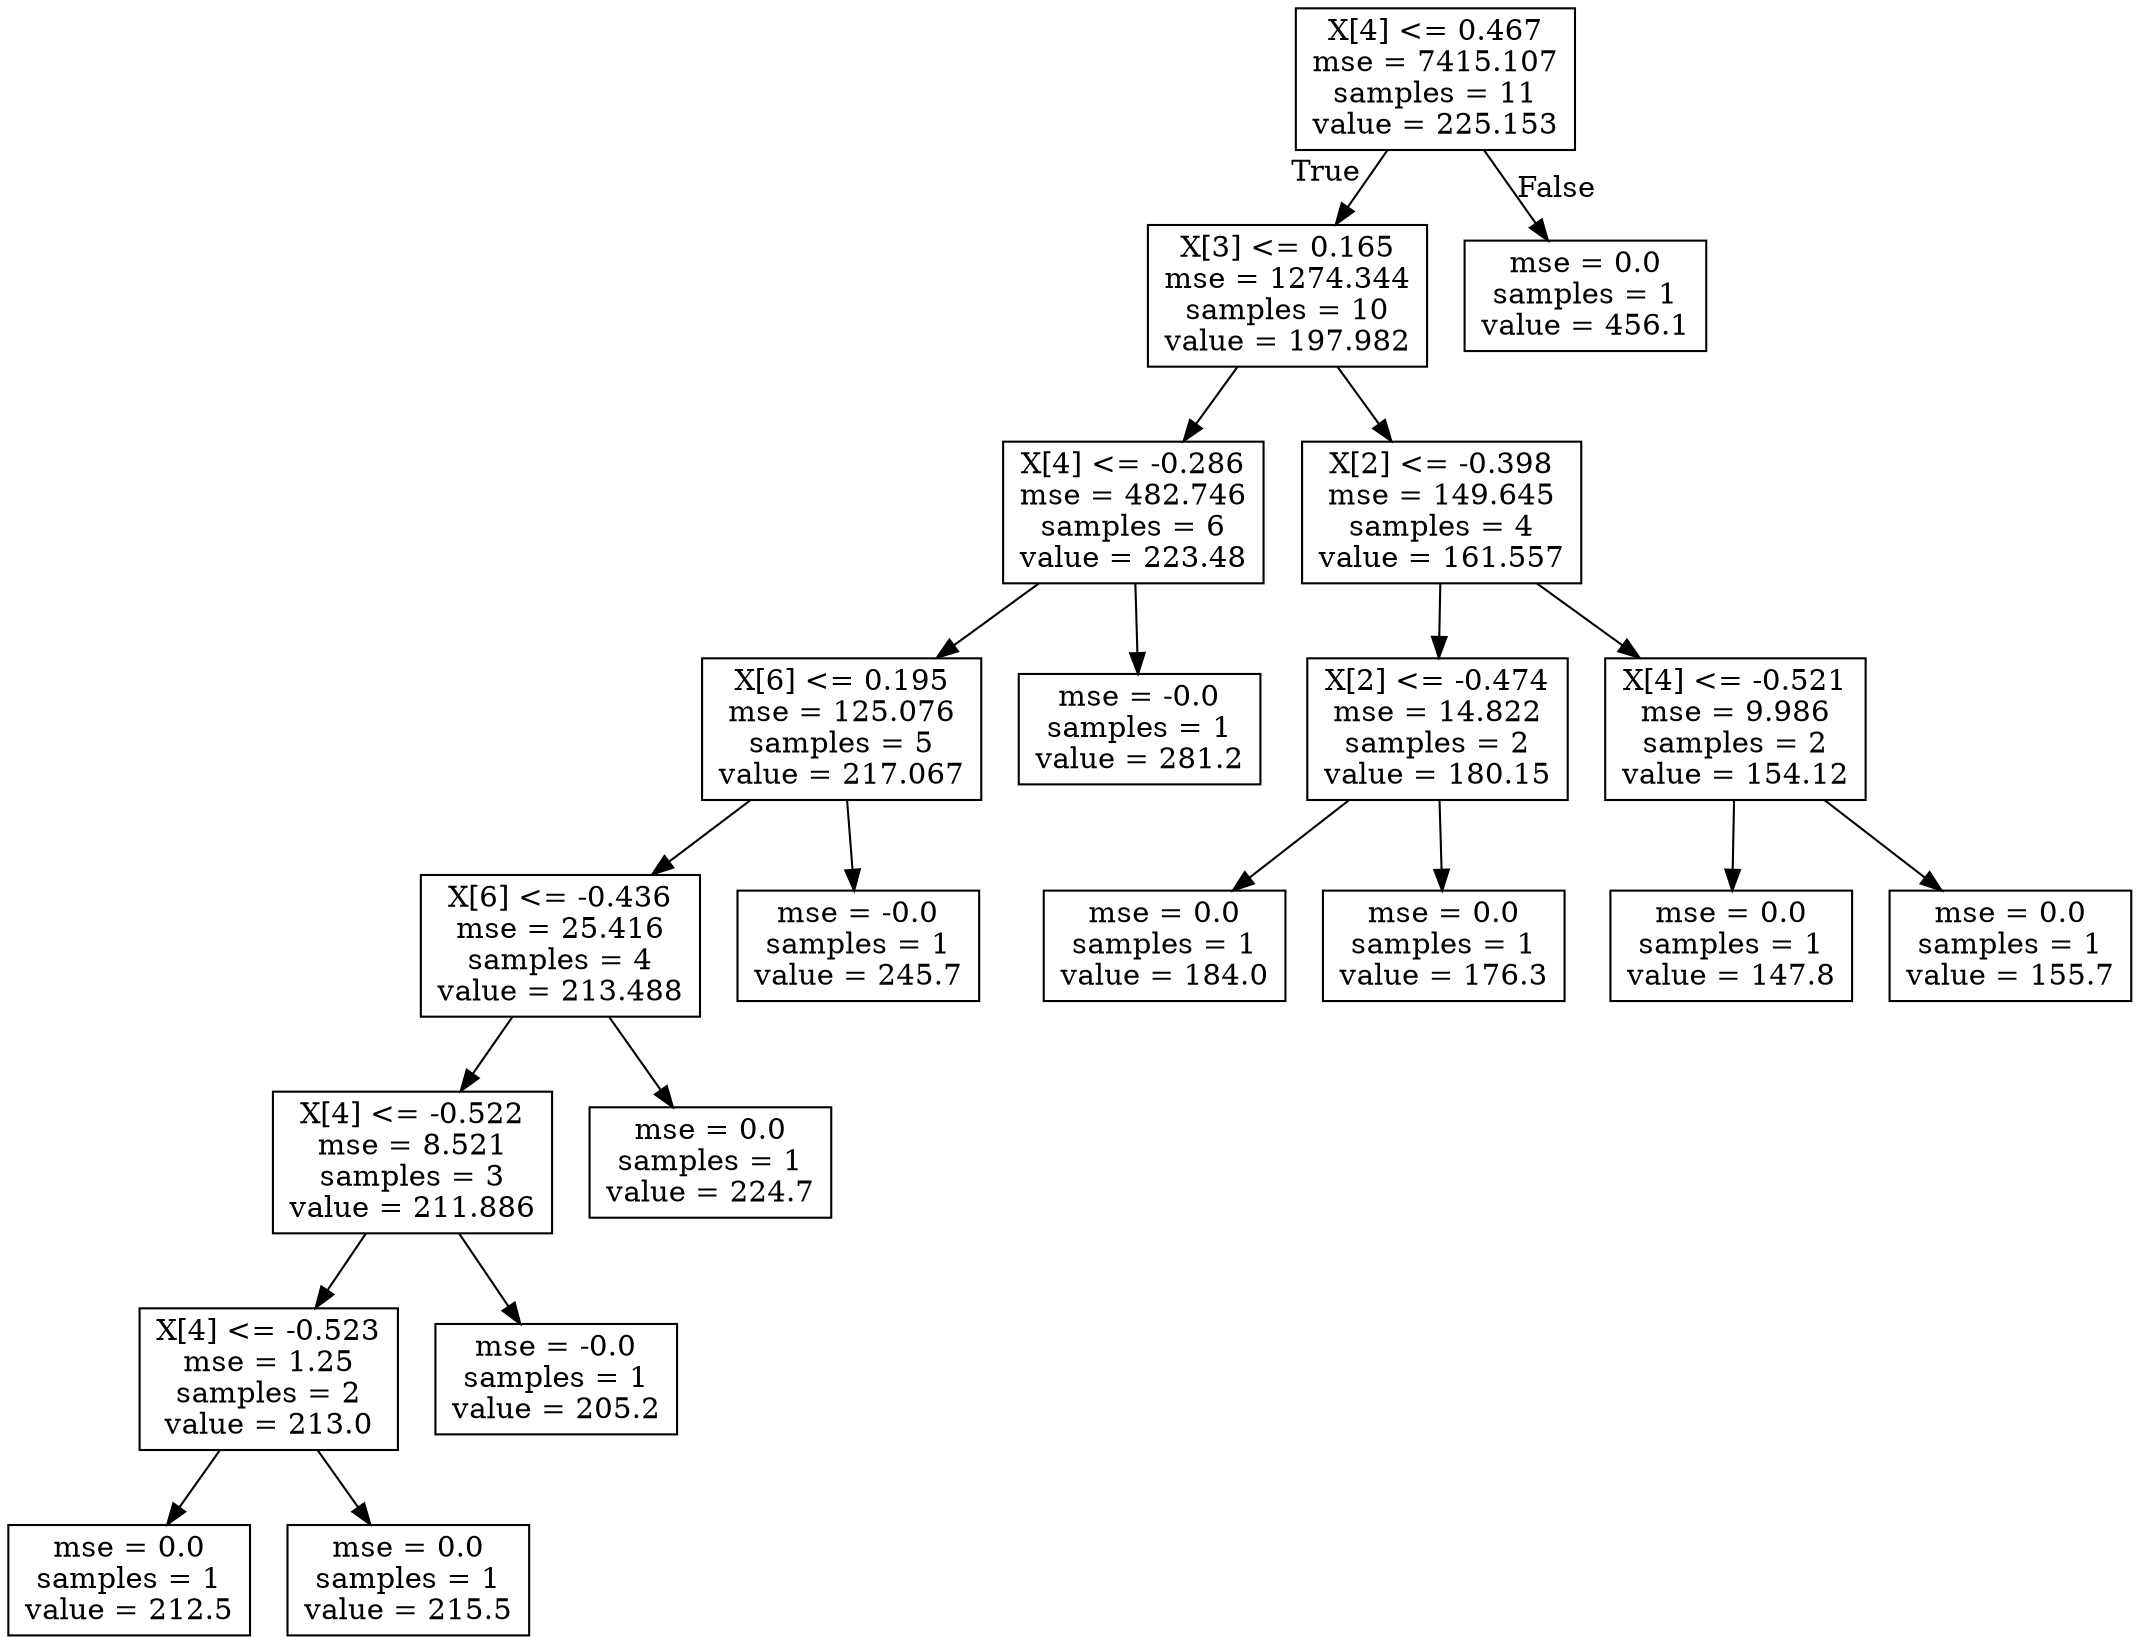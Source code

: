digraph Tree {
node [shape=box] ;
0 [label="X[4] <= 0.467\nmse = 7415.107\nsamples = 11\nvalue = 225.153"] ;
1 [label="X[3] <= 0.165\nmse = 1274.344\nsamples = 10\nvalue = 197.982"] ;
0 -> 1 [labeldistance=2.5, labelangle=45, headlabel="True"] ;
2 [label="X[4] <= -0.286\nmse = 482.746\nsamples = 6\nvalue = 223.48"] ;
1 -> 2 ;
3 [label="X[6] <= 0.195\nmse = 125.076\nsamples = 5\nvalue = 217.067"] ;
2 -> 3 ;
4 [label="X[6] <= -0.436\nmse = 25.416\nsamples = 4\nvalue = 213.488"] ;
3 -> 4 ;
5 [label="X[4] <= -0.522\nmse = 8.521\nsamples = 3\nvalue = 211.886"] ;
4 -> 5 ;
6 [label="X[4] <= -0.523\nmse = 1.25\nsamples = 2\nvalue = 213.0"] ;
5 -> 6 ;
7 [label="mse = 0.0\nsamples = 1\nvalue = 212.5"] ;
6 -> 7 ;
8 [label="mse = 0.0\nsamples = 1\nvalue = 215.5"] ;
6 -> 8 ;
9 [label="mse = -0.0\nsamples = 1\nvalue = 205.2"] ;
5 -> 9 ;
10 [label="mse = 0.0\nsamples = 1\nvalue = 224.7"] ;
4 -> 10 ;
11 [label="mse = -0.0\nsamples = 1\nvalue = 245.7"] ;
3 -> 11 ;
12 [label="mse = -0.0\nsamples = 1\nvalue = 281.2"] ;
2 -> 12 ;
13 [label="X[2] <= -0.398\nmse = 149.645\nsamples = 4\nvalue = 161.557"] ;
1 -> 13 ;
14 [label="X[2] <= -0.474\nmse = 14.822\nsamples = 2\nvalue = 180.15"] ;
13 -> 14 ;
15 [label="mse = 0.0\nsamples = 1\nvalue = 184.0"] ;
14 -> 15 ;
16 [label="mse = 0.0\nsamples = 1\nvalue = 176.3"] ;
14 -> 16 ;
17 [label="X[4] <= -0.521\nmse = 9.986\nsamples = 2\nvalue = 154.12"] ;
13 -> 17 ;
18 [label="mse = 0.0\nsamples = 1\nvalue = 147.8"] ;
17 -> 18 ;
19 [label="mse = 0.0\nsamples = 1\nvalue = 155.7"] ;
17 -> 19 ;
20 [label="mse = 0.0\nsamples = 1\nvalue = 456.1"] ;
0 -> 20 [labeldistance=2.5, labelangle=-45, headlabel="False"] ;
}